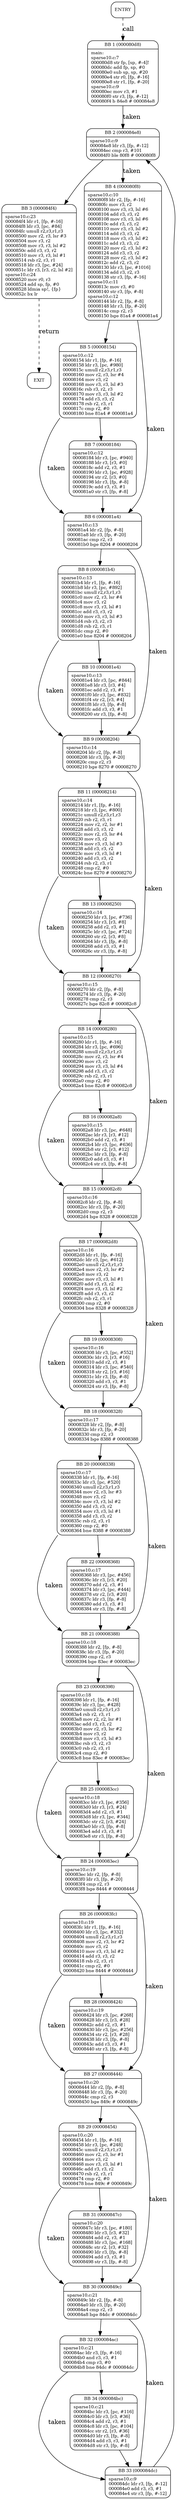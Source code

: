 digraph main{
node [shape=Mrecord, labeljust=l, fontsize=10];
	"0" [label="ENTRY"]
	"0" -> "1" [label="call", style=dashed, weight=2];
	"1" [label="{BB 1 (000080d8) | main:\lsparse10.c:7\l000080d8    str fp, [sp, #-4]!\l000080dc    add fp, sp, #0\l000080e0    sub sp, sp, #20\l000080e4    str r0, [fp, #-16]\l000080e8    str r1, [fp, #-20]\lsparse10.c:9\l000080ec    mov r3, #1\l000080f0    str r3, [fp, #-12]\l000080f4    b 84e8    # 000084e8\l }"]
	"1" -> "2" [label="taken", weight=3];
	"2" [label="{BB 2 (000084e8) | sparse10.c:9\l000084e8    ldr r3, [fp, #-12]\l000084ec    cmp r3, #101\l000084f0    ble 80f8    # 000080f8\l }"]
	"2" -> "3" [weight=4];
	"2" -> "4" [label="taken", weight=3];
	"3" [label="{BB 3 (000084f4) | sparse10.c:23\l000084f4    ldr r1, [fp, #-16]\l000084f8    ldr r3, [pc, #84]\l000084fc    umull r2,r3,r1,r3\l00008500    mov r2, r3, lsr #3\l00008504    mov r3, r2\l00008508    mov r3, r3, lsl #2\l0000850c    add r3, r3, r2\l00008510    mov r3, r3, lsl #1\l00008514    rsb r2, r3, r1\l00008518    ldr r3, [pc, #24]\l0000851c    ldr r3, [r3, r2, lsl #2]\lsparse10.c:24\l00008520    mov r0, r3\l00008524    add sp, fp, #0\l00008528    ldmia sp!, \{fp\}\l0000852c    bx lr\l }"]
	"3" -> "35" [label="return", style=dashed, weight=2];
	"4" [label="{BB 4 (000080f8) | sparse10.c:10\l000080f8    ldr r2, [fp, #-16]\l000080fc    mov r3, r2\l00008100    mov r3, r3, lsl #6\l00008104    add r3, r3, r2\l00008108    mov r3, r3, lsl #6\l0000810c    add r3, r3, r2\l00008110    mov r3, r3, lsl #2\l00008114    add r3, r3, r2\l00008118    mov r3, r3, lsl #2\l0000811c    add r3, r3, r2\l00008120    mov r2, r3, lsl #2\l00008124    add r3, r3, r2\l00008128    mov r2, r3, lsl #2\l0000812c    add r2, r3, r2\l00008130    ldr r3, [pc, #1016]\l00008134    add r3, r2, r3\l00008138    str r3, [fp, #-16]\lsparse10.c:11\l0000813c    mov r3, #0\l00008140    str r3, [fp, #-8]\lsparse10.c:12\l00008144    ldr r2, [fp, #-8]\l00008148    ldr r3, [fp, #-20]\l0000814c    cmp r2, r3\l00008150    bge 81a4    # 000081a4\l }"]
	"4" -> "5" [weight=4];
	"4" -> "6" [label="taken", weight=3];
	"5" [label="{BB 5 (00008154) | sparse10.c:12\l00008154    ldr r1, [fp, #-16]\l00008158    ldr r3, [pc, #980]\l0000815c    umull r2,r3,r1,r3\l00008160    mov r2, r3, lsr #4\l00008164    mov r3, r2\l00008168    mov r3, r3, lsl #3\l0000816c    rsb r3, r2, r3\l00008170    mov r3, r3, lsl #2\l00008174    add r3, r3, r2\l00008178    rsb r2, r3, r1\l0000817c    cmp r2, #0\l00008180    bne 81a4    # 000081a4\l }"]
	"5" -> "7" [weight=4];
	"5" -> "6" [label="taken", weight=3];
	"6" [label="{BB 6 (000081a4) | sparse10.c:13\l000081a4    ldr r2, [fp, #-8]\l000081a8    ldr r3, [fp, #-20]\l000081ac    cmp r2, r3\l000081b0    bge 8204    # 00008204\l }"]
	"6" -> "8" [weight=4];
	"6" -> "9" [label="taken", weight=3];
	"7" [label="{BB 7 (00008184) | sparse10.c:12\l00008184    ldr r3, [pc, #940]\l00008188    ldr r3, [r3, #0]\l0000818c    add r2, r3, #1\l00008190    ldr r3, [pc, #928]\l00008194    str r2, [r3, #0]\l00008198    ldr r3, [fp, #-8]\l0000819c    add r3, r3, #1\l000081a0    str r3, [fp, #-8]\l }"]
	"7" -> "6" [weight=4];
	"8" [label="{BB 8 (000081b4) | sparse10.c:13\l000081b4    ldr r1, [fp, #-16]\l000081b8    ldr r3, [pc, #892]\l000081bc    umull r2,r3,r1,r3\l000081c0    mov r2, r3, lsr #4\l000081c4    mov r3, r2\l000081c8    mov r3, r3, lsl #1\l000081cc    add r3, r3, r2\l000081d0    mov r3, r3, lsl #3\l000081d4    rsb r3, r2, r3\l000081d8    rsb r2, r3, r1\l000081dc    cmp r2, #0\l000081e0    bne 8204    # 00008204\l }"]
	"8" -> "10" [weight=4];
	"8" -> "9" [label="taken", weight=3];
	"9" [label="{BB 9 (00008204) | sparse10.c:14\l00008204    ldr r2, [fp, #-8]\l00008208    ldr r3, [fp, #-20]\l0000820c    cmp r2, r3\l00008210    bge 8270    # 00008270\l }"]
	"9" -> "11" [weight=4];
	"9" -> "12" [label="taken", weight=3];
	"10" [label="{BB 10 (000081e4) | sparse10.c:13\l000081e4    ldr r3, [pc, #844]\l000081e8    ldr r3, [r3, #4]\l000081ec    add r2, r3, #1\l000081f0    ldr r3, [pc, #832]\l000081f4    str r2, [r3, #4]\l000081f8    ldr r3, [fp, #-8]\l000081fc    add r3, r3, #1\l00008200    str r3, [fp, #-8]\l }"]
	"10" -> "9" [weight=4];
	"11" [label="{BB 11 (00008214) | sparse10.c:14\l00008214    ldr r1, [fp, #-16]\l00008218    ldr r3, [pc, #800]\l0000821c    umull r2,r3,r1,r3\l00008220    rsb r2, r3, r1\l00008224    mov r2, r2, lsr #1\l00008228    add r3, r3, r2\l0000822c    mov r2, r3, lsr #4\l00008230    mov r3, r2\l00008234    mov r3, r3, lsl #3\l00008238    add r3, r3, r2\l0000823c    mov r3, r3, lsl #1\l00008240    add r3, r3, r2\l00008244    rsb r2, r3, r1\l00008248    cmp r2, #0\l0000824c    bne 8270    # 00008270\l }"]
	"11" -> "13" [weight=4];
	"11" -> "12" [label="taken", weight=3];
	"12" [label="{BB 12 (00008270) | sparse10.c:15\l00008270    ldr r2, [fp, #-8]\l00008274    ldr r3, [fp, #-20]\l00008278    cmp r2, r3\l0000827c    bge 82c8    # 000082c8\l }"]
	"12" -> "14" [weight=4];
	"12" -> "15" [label="taken", weight=3];
	"13" [label="{BB 13 (00008250) | sparse10.c:14\l00008250    ldr r3, [pc, #736]\l00008254    ldr r3, [r3, #8]\l00008258    add r2, r3, #1\l0000825c    ldr r3, [pc, #724]\l00008260    str r2, [r3, #8]\l00008264    ldr r3, [fp, #-8]\l00008268    add r3, r3, #1\l0000826c    str r3, [fp, #-8]\l }"]
	"13" -> "12" [weight=4];
	"14" [label="{BB 14 (00008280) | sparse10.c:15\l00008280    ldr r1, [fp, #-16]\l00008284    ldr r3, [pc, #696]\l00008288    umull r2,r3,r1,r3\l0000828c    mov r2, r3, lsr #4\l00008290    mov r3, r2\l00008294    mov r3, r3, lsl #4\l00008298    add r3, r3, r2\l0000829c    rsb r2, r3, r1\l000082a0    cmp r2, #0\l000082a4    bne 82c8    # 000082c8\l }"]
	"14" -> "16" [weight=4];
	"14" -> "15" [label="taken", weight=3];
	"15" [label="{BB 15 (000082c8) | sparse10.c:16\l000082c8    ldr r2, [fp, #-8]\l000082cc    ldr r3, [fp, #-20]\l000082d0    cmp r2, r3\l000082d4    bge 8328    # 00008328\l }"]
	"15" -> "17" [weight=4];
	"15" -> "18" [label="taken", weight=3];
	"16" [label="{BB 16 (000082a8) | sparse10.c:15\l000082a8    ldr r3, [pc, #648]\l000082ac    ldr r3, [r3, #12]\l000082b0    add r2, r3, #1\l000082b4    ldr r3, [pc, #636]\l000082b8    str r2, [r3, #12]\l000082bc    ldr r3, [fp, #-8]\l000082c0    add r3, r3, #1\l000082c4    str r3, [fp, #-8]\l }"]
	"16" -> "15" [weight=4];
	"17" [label="{BB 17 (000082d8) | sparse10.c:16\l000082d8    ldr r1, [fp, #-16]\l000082dc    ldr r3, [pc, #612]\l000082e0    umull r2,r3,r1,r3\l000082e4    mov r2, r3, lsr #2\l000082e8    mov r3, r2\l000082ec    mov r3, r3, lsl #1\l000082f0    add r3, r3, r2\l000082f4    mov r3, r3, lsl #2\l000082f8    add r3, r3, r2\l000082fc    rsb r2, r3, r1\l00008300    cmp r2, #0\l00008304    bne 8328    # 00008328\l }"]
	"17" -> "19" [weight=4];
	"17" -> "18" [label="taken", weight=3];
	"18" [label="{BB 18 (00008328) | sparse10.c:17\l00008328    ldr r2, [fp, #-8]\l0000832c    ldr r3, [fp, #-20]\l00008330    cmp r2, r3\l00008334    bge 8388    # 00008388\l }"]
	"18" -> "20" [weight=4];
	"18" -> "21" [label="taken", weight=3];
	"19" [label="{BB 19 (00008308) | sparse10.c:16\l00008308    ldr r3, [pc, #552]\l0000830c    ldr r3, [r3, #16]\l00008310    add r2, r3, #1\l00008314    ldr r3, [pc, #540]\l00008318    str r2, [r3, #16]\l0000831c    ldr r3, [fp, #-8]\l00008320    add r3, r3, #1\l00008324    str r3, [fp, #-8]\l }"]
	"19" -> "18" [weight=4];
	"20" [label="{BB 20 (00008338) | sparse10.c:17\l00008338    ldr r1, [fp, #-16]\l0000833c    ldr r3, [pc, #520]\l00008340    umull r2,r3,r1,r3\l00008344    mov r2, r3, lsr #3\l00008348    mov r3, r2\l0000834c    mov r3, r3, lsl #2\l00008350    add r3, r3, r2\l00008354    mov r3, r3, lsl #1\l00008358    add r3, r3, r2\l0000835c    rsb r2, r3, r1\l00008360    cmp r2, #0\l00008364    bne 8388    # 00008388\l }"]
	"20" -> "22" [weight=4];
	"20" -> "21" [label="taken", weight=3];
	"21" [label="{BB 21 (00008388) | sparse10.c:18\l00008388    ldr r2, [fp, #-8]\l0000838c    ldr r3, [fp, #-20]\l00008390    cmp r2, r3\l00008394    bge 83ec    # 000083ec\l }"]
	"21" -> "23" [weight=4];
	"21" -> "24" [label="taken", weight=3];
	"22" [label="{BB 22 (00008368) | sparse10.c:17\l00008368    ldr r3, [pc, #456]\l0000836c    ldr r3, [r3, #20]\l00008370    add r2, r3, #1\l00008374    ldr r3, [pc, #444]\l00008378    str r2, [r3, #20]\l0000837c    ldr r3, [fp, #-8]\l00008380    add r3, r3, #1\l00008384    str r3, [fp, #-8]\l }"]
	"22" -> "21" [weight=4];
	"23" [label="{BB 23 (00008398) | sparse10.c:18\l00008398    ldr r1, [fp, #-16]\l0000839c    ldr r3, [pc, #428]\l000083a0    umull r2,r3,r1,r3\l000083a4    rsb r2, r3, r1\l000083a8    mov r2, r2, lsr #1\l000083ac    add r3, r3, r2\l000083b0    mov r2, r3, lsr #2\l000083b4    mov r3, r2\l000083b8    mov r3, r3, lsl #3\l000083bc    rsb r3, r2, r3\l000083c0    rsb r2, r3, r1\l000083c4    cmp r2, #0\l000083c8    bne 83ec    # 000083ec\l }"]
	"23" -> "25" [weight=4];
	"23" -> "24" [label="taken", weight=3];
	"24" [label="{BB 24 (000083ec) | sparse10.c:19\l000083ec    ldr r2, [fp, #-8]\l000083f0    ldr r3, [fp, #-20]\l000083f4    cmp r2, r3\l000083f8    bge 8444    # 00008444\l }"]
	"24" -> "26" [weight=4];
	"24" -> "27" [label="taken", weight=3];
	"25" [label="{BB 25 (000083cc) | sparse10.c:18\l000083cc    ldr r3, [pc, #356]\l000083d0    ldr r3, [r3, #24]\l000083d4    add r2, r3, #1\l000083d8    ldr r3, [pc, #344]\l000083dc    str r2, [r3, #24]\l000083e0    ldr r3, [fp, #-8]\l000083e4    add r3, r3, #1\l000083e8    str r3, [fp, #-8]\l }"]
	"25" -> "24" [weight=4];
	"26" [label="{BB 26 (000083fc) | sparse10.c:19\l000083fc    ldr r1, [fp, #-16]\l00008400    ldr r3, [pc, #332]\l00008404    umull r2,r3,r1,r3\l00008408    mov r2, r3, lsr #2\l0000840c    mov r3, r2\l00008410    mov r3, r3, lsl #2\l00008414    add r3, r3, r2\l00008418    rsb r2, r3, r1\l0000841c    cmp r2, #0\l00008420    bne 8444    # 00008444\l }"]
	"26" -> "28" [weight=4];
	"26" -> "27" [label="taken", weight=3];
	"27" [label="{BB 27 (00008444) | sparse10.c:20\l00008444    ldr r2, [fp, #-8]\l00008448    ldr r3, [fp, #-20]\l0000844c    cmp r2, r3\l00008450    bge 849c    # 0000849c\l }"]
	"27" -> "29" [weight=4];
	"27" -> "30" [label="taken", weight=3];
	"28" [label="{BB 28 (00008424) | sparse10.c:19\l00008424    ldr r3, [pc, #268]\l00008428    ldr r3, [r3, #28]\l0000842c    add r2, r3, #1\l00008430    ldr r3, [pc, #256]\l00008434    str r2, [r3, #28]\l00008438    ldr r3, [fp, #-8]\l0000843c    add r3, r3, #1\l00008440    str r3, [fp, #-8]\l }"]
	"28" -> "27" [weight=4];
	"29" [label="{BB 29 (00008454) | sparse10.c:20\l00008454    ldr r1, [fp, #-16]\l00008458    ldr r3, [pc, #248]\l0000845c    umull r2,r3,r1,r3\l00008460    mov r2, r3, lsr #1\l00008464    mov r3, r2\l00008468    mov r3, r3, lsl #1\l0000846c    add r3, r3, r2\l00008470    rsb r2, r3, r1\l00008474    cmp r2, #0\l00008478    bne 849c    # 0000849c\l }"]
	"29" -> "31" [weight=4];
	"29" -> "30" [label="taken", weight=3];
	"30" [label="{BB 30 (0000849c) | sparse10.c:21\l0000849c    ldr r2, [fp, #-8]\l000084a0    ldr r3, [fp, #-20]\l000084a4    cmp r2, r3\l000084a8    bge 84dc    # 000084dc\l }"]
	"30" -> "32" [weight=4];
	"30" -> "33" [label="taken", weight=3];
	"31" [label="{BB 31 (0000847c) | sparse10.c:20\l0000847c    ldr r3, [pc, #180]\l00008480    ldr r3, [r3, #32]\l00008484    add r2, r3, #1\l00008488    ldr r3, [pc, #168]\l0000848c    str r2, [r3, #32]\l00008490    ldr r3, [fp, #-8]\l00008494    add r3, r3, #1\l00008498    str r3, [fp, #-8]\l }"]
	"31" -> "30" [weight=4];
	"32" [label="{BB 32 (000084ac) | sparse10.c:21\l000084ac    ldr r3, [fp, #-16]\l000084b0    and r3, r3, #1\l000084b4    cmp r3, #0\l000084b8    bne 84dc    # 000084dc\l }"]
	"32" -> "34" [weight=4];
	"32" -> "33" [label="taken", weight=3];
	"33" [label="{BB 33 (000084dc) | sparse10.c:9\l000084dc    ldr r3, [fp, #-12]\l000084e0    add r3, r3, #1\l000084e4    str r3, [fp, #-12]\l }"]
	"33" -> "2" [weight=4];
	"34" [label="{BB 34 (000084bc) | sparse10.c:21\l000084bc    ldr r3, [pc, #116]\l000084c0    ldr r3, [r3, #36]\l000084c4    add r2, r3, #1\l000084c8    ldr r3, [pc, #104]\l000084cc    str r2, [r3, #36]\l000084d0    ldr r3, [fp, #-8]\l000084d4    add r3, r3, #1\l000084d8    str r3, [fp, #-8]\l }"]
	"34" -> "33" [weight=4];
	"35" [label="EXIT"]
}

